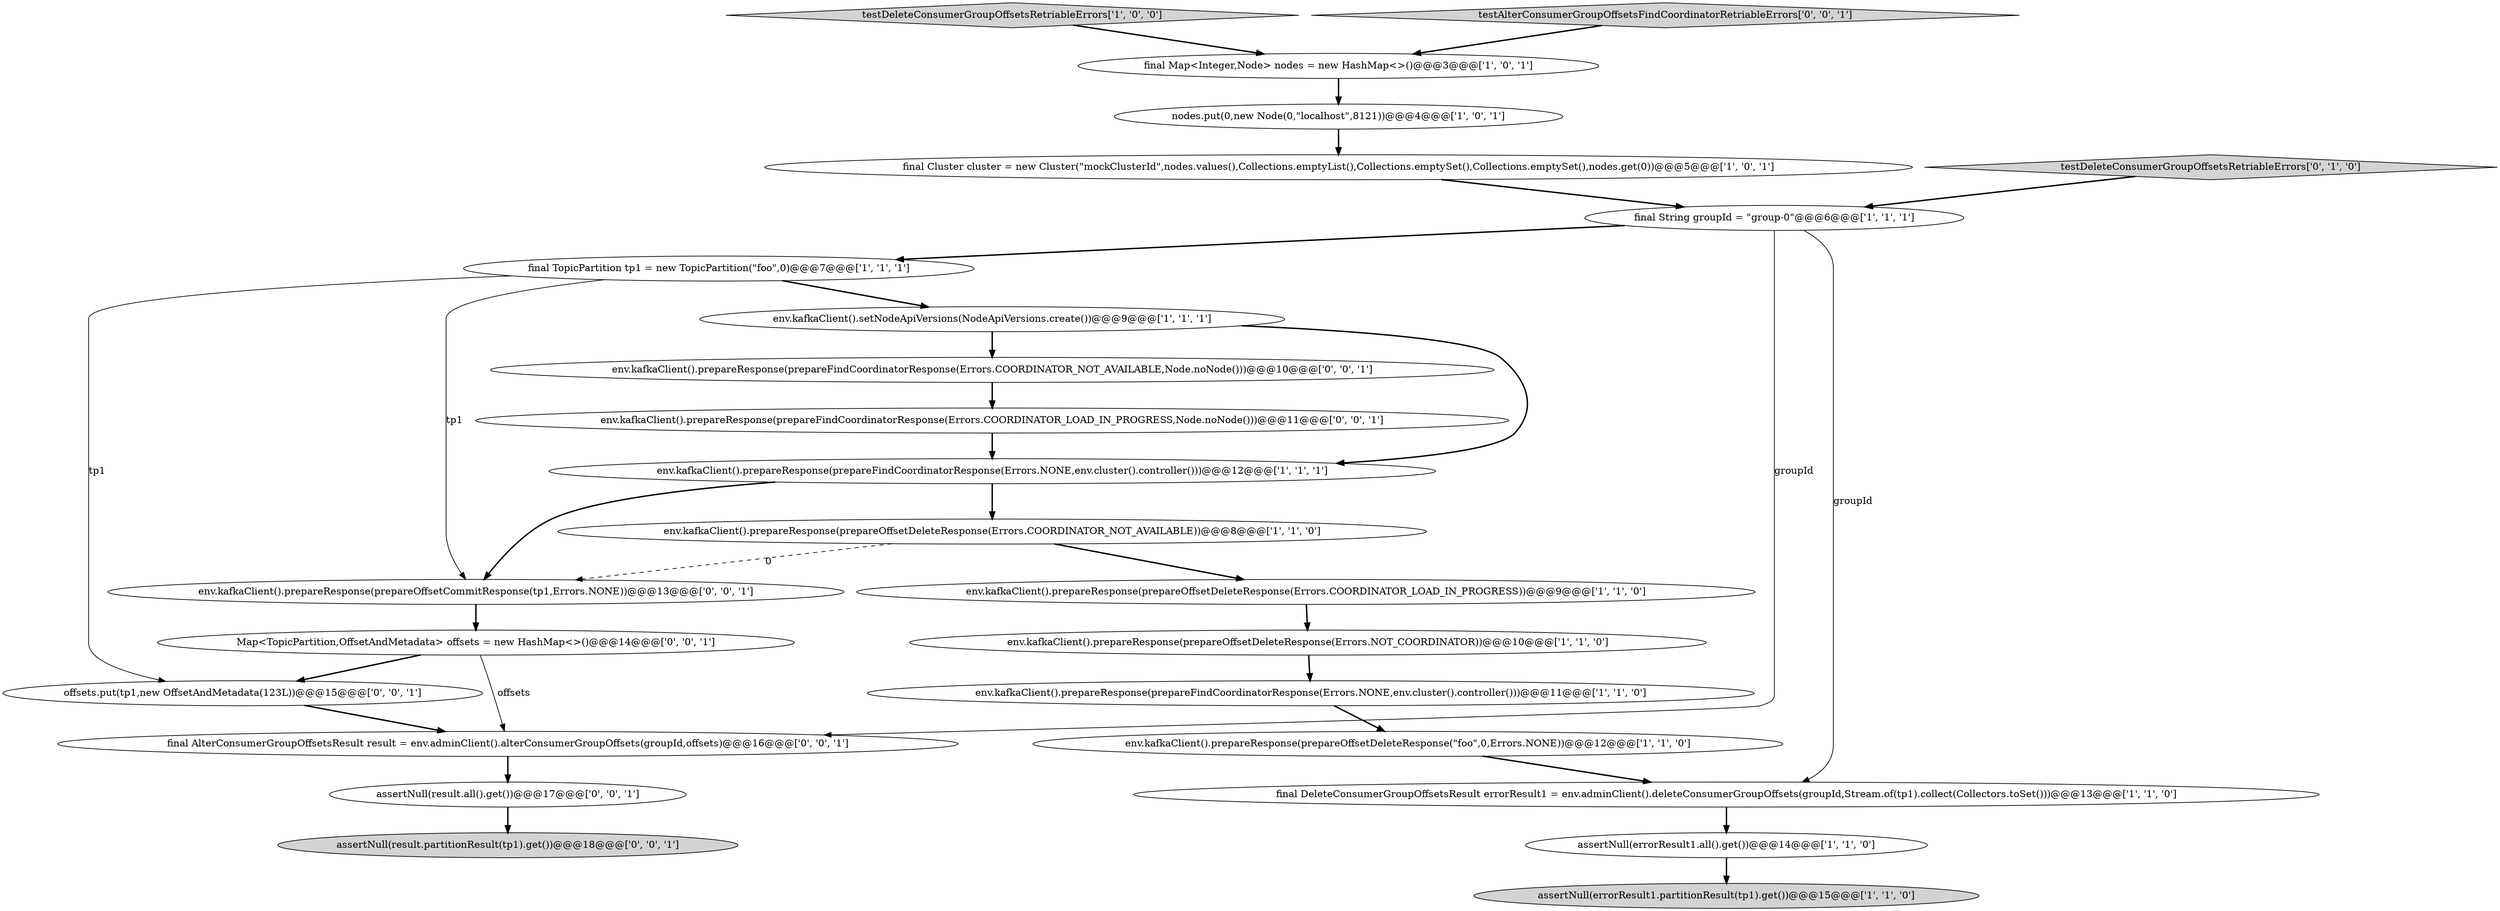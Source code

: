 digraph {
5 [style = filled, label = "assertNull(errorResult1.partitionResult(tp1).get())@@@15@@@['1', '1', '0']", fillcolor = lightgray, shape = ellipse image = "AAA0AAABBB1BBB"];
14 [style = filled, label = "final TopicPartition tp1 = new TopicPartition(\"foo\",0)@@@7@@@['1', '1', '1']", fillcolor = white, shape = ellipse image = "AAA0AAABBB1BBB"];
8 [style = filled, label = "final Cluster cluster = new Cluster(\"mockClusterId\",nodes.values(),Collections.emptyList(),Collections.emptySet(),Collections.emptySet(),nodes.get(0))@@@5@@@['1', '0', '1']", fillcolor = white, shape = ellipse image = "AAA0AAABBB1BBB"];
3 [style = filled, label = "testDeleteConsumerGroupOffsetsRetriableErrors['1', '0', '0']", fillcolor = lightgray, shape = diamond image = "AAA0AAABBB1BBB"];
17 [style = filled, label = "assertNull(result.all().get())@@@17@@@['0', '0', '1']", fillcolor = white, shape = ellipse image = "AAA0AAABBB3BBB"];
18 [style = filled, label = "env.kafkaClient().prepareResponse(prepareFindCoordinatorResponse(Errors.COORDINATOR_NOT_AVAILABLE,Node.noNode()))@@@10@@@['0', '0', '1']", fillcolor = white, shape = ellipse image = "AAA0AAABBB3BBB"];
13 [style = filled, label = "final String groupId = \"group-0\"@@@6@@@['1', '1', '1']", fillcolor = white, shape = ellipse image = "AAA0AAABBB1BBB"];
6 [style = filled, label = "env.kafkaClient().prepareResponse(prepareOffsetDeleteResponse(Errors.NOT_COORDINATOR))@@@10@@@['1', '1', '0']", fillcolor = white, shape = ellipse image = "AAA0AAABBB1BBB"];
7 [style = filled, label = "env.kafkaClient().prepareResponse(prepareOffsetDeleteResponse(Errors.COORDINATOR_LOAD_IN_PROGRESS))@@@9@@@['1', '1', '0']", fillcolor = white, shape = ellipse image = "AAA0AAABBB1BBB"];
21 [style = filled, label = "assertNull(result.partitionResult(tp1).get())@@@18@@@['0', '0', '1']", fillcolor = lightgray, shape = ellipse image = "AAA0AAABBB3BBB"];
4 [style = filled, label = "env.kafkaClient().prepareResponse(prepareFindCoordinatorResponse(Errors.NONE,env.cluster().controller()))@@@11@@@['1', '1', '0']", fillcolor = white, shape = ellipse image = "AAA0AAABBB1BBB"];
22 [style = filled, label = "env.kafkaClient().prepareResponse(prepareOffsetCommitResponse(tp1,Errors.NONE))@@@13@@@['0', '0', '1']", fillcolor = white, shape = ellipse image = "AAA0AAABBB3BBB"];
10 [style = filled, label = "nodes.put(0,new Node(0,\"localhost\",8121))@@@4@@@['1', '0', '1']", fillcolor = white, shape = ellipse image = "AAA0AAABBB1BBB"];
11 [style = filled, label = "env.kafkaClient().setNodeApiVersions(NodeApiVersions.create())@@@9@@@['1', '1', '1']", fillcolor = white, shape = ellipse image = "AAA0AAABBB1BBB"];
15 [style = filled, label = "final Map<Integer,Node> nodes = new HashMap<>()@@@3@@@['1', '0', '1']", fillcolor = white, shape = ellipse image = "AAA0AAABBB1BBB"];
25 [style = filled, label = "env.kafkaClient().prepareResponse(prepareFindCoordinatorResponse(Errors.COORDINATOR_LOAD_IN_PROGRESS,Node.noNode()))@@@11@@@['0', '0', '1']", fillcolor = white, shape = ellipse image = "AAA0AAABBB3BBB"];
9 [style = filled, label = "env.kafkaClient().prepareResponse(prepareFindCoordinatorResponse(Errors.NONE,env.cluster().controller()))@@@12@@@['1', '1', '1']", fillcolor = white, shape = ellipse image = "AAA0AAABBB1BBB"];
16 [style = filled, label = "testDeleteConsumerGroupOffsetsRetriableErrors['0', '1', '0']", fillcolor = lightgray, shape = diamond image = "AAA0AAABBB2BBB"];
0 [style = filled, label = "env.kafkaClient().prepareResponse(prepareOffsetDeleteResponse(Errors.COORDINATOR_NOT_AVAILABLE))@@@8@@@['1', '1', '0']", fillcolor = white, shape = ellipse image = "AAA0AAABBB1BBB"];
19 [style = filled, label = "offsets.put(tp1,new OffsetAndMetadata(123L))@@@15@@@['0', '0', '1']", fillcolor = white, shape = ellipse image = "AAA0AAABBB3BBB"];
20 [style = filled, label = "final AlterConsumerGroupOffsetsResult result = env.adminClient().alterConsumerGroupOffsets(groupId,offsets)@@@16@@@['0', '0', '1']", fillcolor = white, shape = ellipse image = "AAA0AAABBB3BBB"];
12 [style = filled, label = "assertNull(errorResult1.all().get())@@@14@@@['1', '1', '0']", fillcolor = white, shape = ellipse image = "AAA0AAABBB1BBB"];
2 [style = filled, label = "env.kafkaClient().prepareResponse(prepareOffsetDeleteResponse(\"foo\",0,Errors.NONE))@@@12@@@['1', '1', '0']", fillcolor = white, shape = ellipse image = "AAA0AAABBB1BBB"];
23 [style = filled, label = "Map<TopicPartition,OffsetAndMetadata> offsets = new HashMap<>()@@@14@@@['0', '0', '1']", fillcolor = white, shape = ellipse image = "AAA0AAABBB3BBB"];
24 [style = filled, label = "testAlterConsumerGroupOffsetsFindCoordinatorRetriableErrors['0', '0', '1']", fillcolor = lightgray, shape = diamond image = "AAA0AAABBB3BBB"];
1 [style = filled, label = "final DeleteConsumerGroupOffsetsResult errorResult1 = env.adminClient().deleteConsumerGroupOffsets(groupId,Stream.of(tp1).collect(Collectors.toSet()))@@@13@@@['1', '1', '0']", fillcolor = white, shape = ellipse image = "AAA0AAABBB1BBB"];
9->22 [style = bold, label=""];
15->10 [style = bold, label=""];
16->13 [style = bold, label=""];
20->17 [style = bold, label=""];
13->20 [style = solid, label="groupId"];
14->22 [style = solid, label="tp1"];
23->20 [style = solid, label="offsets"];
9->0 [style = bold, label=""];
12->5 [style = bold, label=""];
2->1 [style = bold, label=""];
19->20 [style = bold, label=""];
25->9 [style = bold, label=""];
3->15 [style = bold, label=""];
4->2 [style = bold, label=""];
11->9 [style = bold, label=""];
22->23 [style = bold, label=""];
0->22 [style = dashed, label="0"];
11->18 [style = bold, label=""];
0->7 [style = bold, label=""];
6->4 [style = bold, label=""];
10->8 [style = bold, label=""];
13->1 [style = solid, label="groupId"];
23->19 [style = bold, label=""];
7->6 [style = bold, label=""];
18->25 [style = bold, label=""];
1->12 [style = bold, label=""];
14->19 [style = solid, label="tp1"];
14->11 [style = bold, label=""];
13->14 [style = bold, label=""];
17->21 [style = bold, label=""];
8->13 [style = bold, label=""];
24->15 [style = bold, label=""];
}
